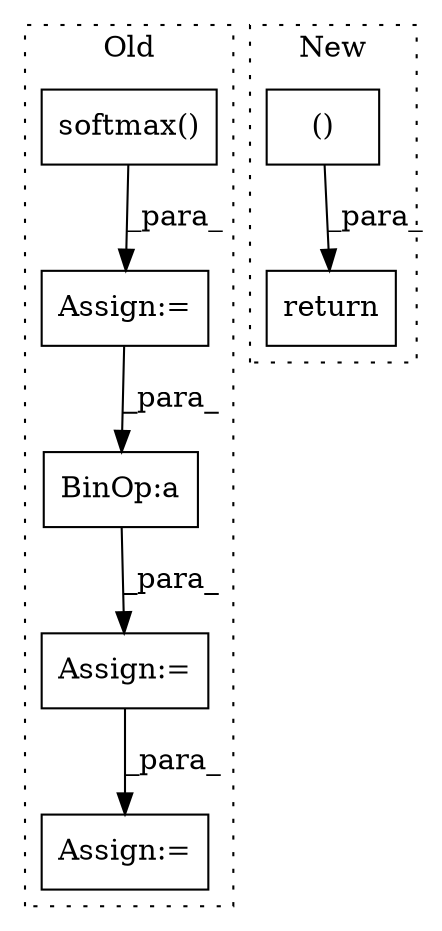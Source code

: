 digraph G {
subgraph cluster0 {
1 [label="softmax()" a="75" s="4599" l="19" shape="box"];
3 [label="Assign:=" a="68" s="4661" l="3" shape="box"];
4 [label="Assign:=" a="68" s="4596" l="3" shape="box"];
5 [label="BinOp:a" a="82" s="4665" l="3" shape="box"];
6 [label="Assign:=" a="68" s="4881" l="3" shape="box"];
label = "Old";
style="dotted";
}
subgraph cluster1 {
2 [label="()" a="54" s="5352" l="3" shape="box"];
7 [label="return" a="93" s="5342" l="7" shape="box"];
label = "New";
style="dotted";
}
1 -> 4 [label="_para_"];
2 -> 7 [label="_para_"];
3 -> 6 [label="_para_"];
4 -> 5 [label="_para_"];
5 -> 3 [label="_para_"];
}